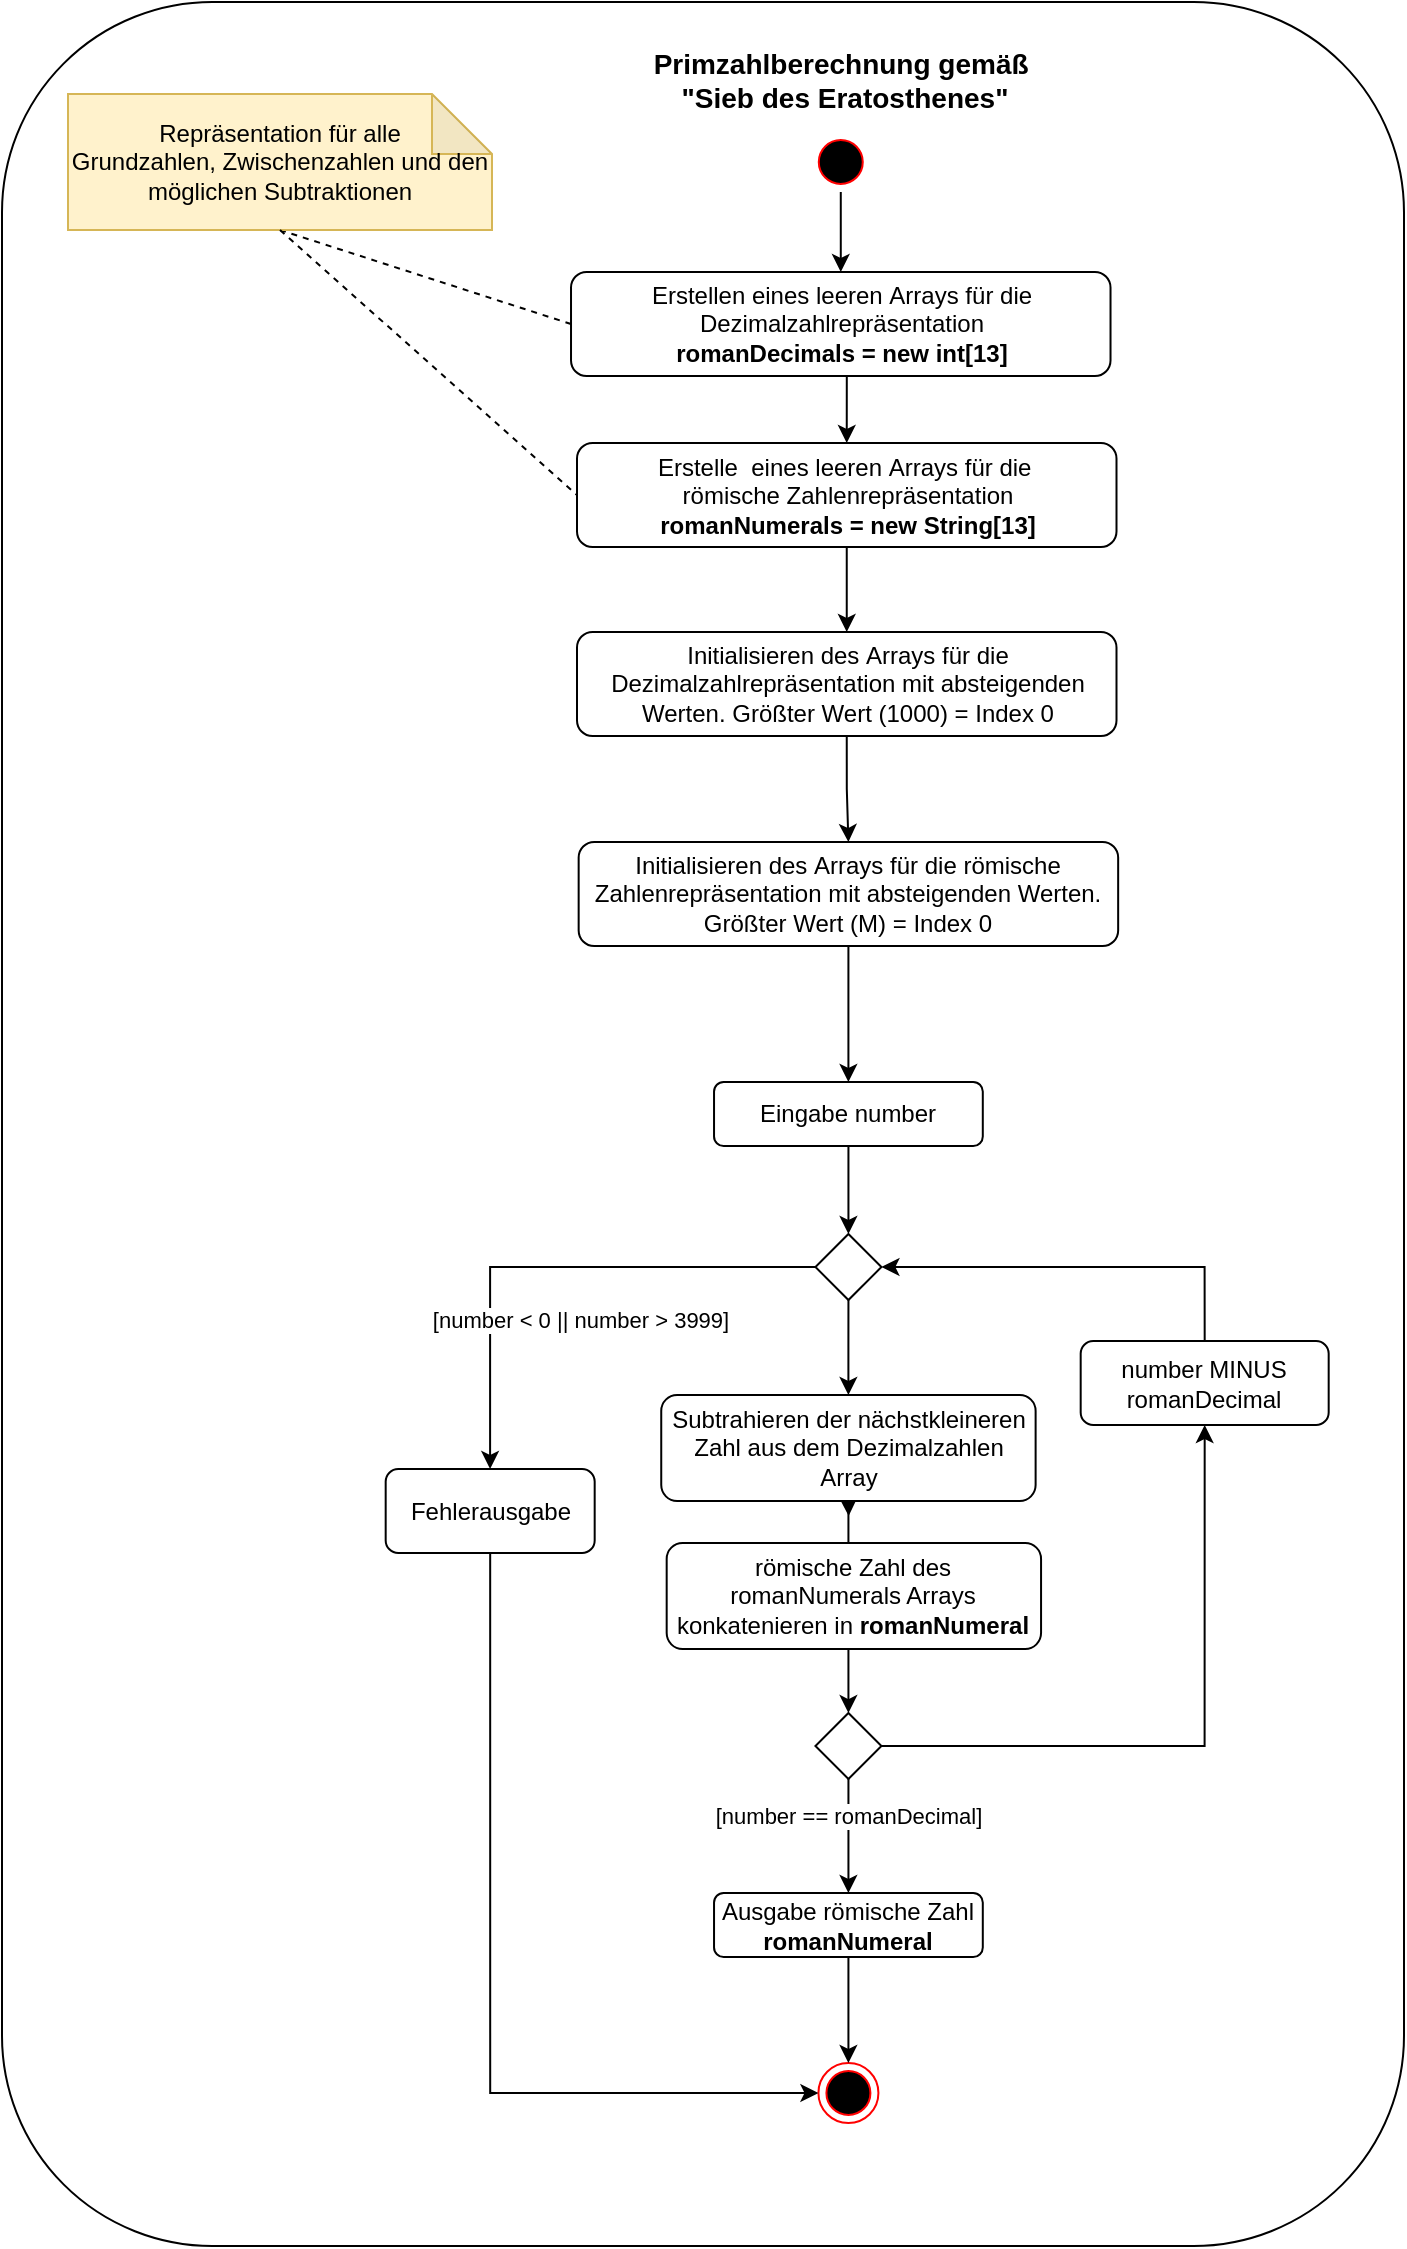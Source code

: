 <mxfile version="24.2.3" type="device">
  <diagram name="Page-1" id="PgNjhU1LjDGuAxVTJysv">
    <mxGraphModel dx="3844" dy="2035" grid="0" gridSize="10" guides="1" tooltips="1" connect="1" arrows="1" fold="1" page="1" pageScale="1" pageWidth="827" pageHeight="1169" math="0" shadow="0">
      <root>
        <mxCell id="0" />
        <mxCell id="1" parent="0" />
        <mxCell id="h4w26RSLPL-8UDytEYK6-7" style="edgeStyle=orthogonalEdgeStyle;rounded=0;orthogonalLoop=1;jettySize=auto;html=1;exitX=0.5;exitY=1;exitDx=0;exitDy=0;" edge="1" parent="1" source="G8UXR2RvoSNgQStM8z7o-1" target="iZ8uWK1BLbyBL1zNR7Qy-2">
          <mxGeometry relative="1" as="geometry" />
        </mxCell>
        <mxCell id="G8UXR2RvoSNgQStM8z7o-1" value="" style="ellipse;html=1;shape=startState;fillColor=#000000;strokeColor=#ff0000;" parent="1" vertex="1">
          <mxGeometry x="-2040.61" y="-1074" width="30" height="30" as="geometry" />
        </mxCell>
        <mxCell id="G8UXR2RvoSNgQStM8z7o-4" value="" style="ellipse;html=1;shape=endState;fillColor=#000000;strokeColor=#ff0000;" parent="1" vertex="1">
          <mxGeometry x="-2036.79" y="-108.5" width="30" height="30" as="geometry" />
        </mxCell>
        <mxCell id="h4w26RSLPL-8UDytEYK6-8" style="edgeStyle=orthogonalEdgeStyle;rounded=0;orthogonalLoop=1;jettySize=auto;html=1;exitX=0.5;exitY=1;exitDx=0;exitDy=0;entryX=0.5;entryY=0;entryDx=0;entryDy=0;" edge="1" parent="1" source="iZ8uWK1BLbyBL1zNR7Qy-2" target="h4w26RSLPL-8UDytEYK6-1">
          <mxGeometry relative="1" as="geometry" />
        </mxCell>
        <mxCell id="iZ8uWK1BLbyBL1zNR7Qy-2" value="&lt;div&gt;Erstellen eines leeren&lt;span style=&quot;background-color: initial;&quot;&gt;&amp;nbsp;Arrays für die Dezimalzahlrepräsentation&lt;/span&gt;&lt;/div&gt;&lt;b&gt;romanDecimals = new int[13]&lt;/b&gt;" style="rounded=1;whiteSpace=wrap;html=1;" parent="1" vertex="1">
          <mxGeometry x="-2160.49" y="-1004" width="269.75" height="52" as="geometry" />
        </mxCell>
        <mxCell id="iZ8uWK1BLbyBL1zNR7Qy-11" value="&lt;b style=&quot;font-size: 14px;&quot;&gt;Primzahlberechnung gemäß&amp;nbsp;&lt;/b&gt;&lt;div style=&quot;font-size: 14px;&quot;&gt;&lt;b style=&quot;font-size: 14px;&quot;&gt;&quot;Sieb des Eratosthenes&quot;&lt;/b&gt;&lt;/div&gt;" style="text;html=1;align=center;verticalAlign=middle;resizable=0;points=[];autosize=1;strokeColor=none;fillColor=none;fontSize=14;" parent="1" vertex="1">
          <mxGeometry x="-2128.62" y="-1123" width="209" height="46" as="geometry" />
        </mxCell>
        <mxCell id="h4w26RSLPL-8UDytEYK6-10" style="edgeStyle=orthogonalEdgeStyle;rounded=0;orthogonalLoop=1;jettySize=auto;html=1;exitX=0.5;exitY=1;exitDx=0;exitDy=0;entryX=0.5;entryY=0;entryDx=0;entryDy=0;" edge="1" parent="1" source="iZ8uWK1BLbyBL1zNR7Qy-37" target="h4w26RSLPL-8UDytEYK6-3">
          <mxGeometry relative="1" as="geometry" />
        </mxCell>
        <mxCell id="iZ8uWK1BLbyBL1zNR7Qy-37" value="&lt;div&gt;Eingabe number&lt;/div&gt;" style="rounded=1;whiteSpace=wrap;html=1;" parent="1" vertex="1">
          <mxGeometry x="-2088.98" y="-599" width="134.38" height="32" as="geometry" />
        </mxCell>
        <mxCell id="h4w26RSLPL-8UDytEYK6-36" style="edgeStyle=orthogonalEdgeStyle;rounded=0;orthogonalLoop=1;jettySize=auto;html=1;exitX=0.5;exitY=1;exitDx=0;exitDy=0;entryX=0.5;entryY=0;entryDx=0;entryDy=0;" edge="1" parent="1" source="h4w26RSLPL-8UDytEYK6-1" target="h4w26RSLPL-8UDytEYK6-34">
          <mxGeometry relative="1" as="geometry" />
        </mxCell>
        <mxCell id="h4w26RSLPL-8UDytEYK6-1" value="&lt;div&gt;Erstelle&amp;nbsp; eines leeren&lt;span style=&quot;background-color: initial;&quot;&gt;&amp;nbsp;Arrays für die&amp;nbsp;&lt;/span&gt;&lt;/div&gt;&lt;div&gt;&lt;span style=&quot;background-color: initial;&quot;&gt;römische Zahlenrepräsentation&lt;/span&gt;&lt;/div&gt;&lt;b&gt;romanNumerals = new String[13]&lt;/b&gt;" style="rounded=1;whiteSpace=wrap;html=1;" vertex="1" parent="1">
          <mxGeometry x="-2157.5" y="-918.5" width="269.75" height="52" as="geometry" />
        </mxCell>
        <mxCell id="h4w26RSLPL-8UDytEYK6-24" style="rounded=0;orthogonalLoop=1;jettySize=auto;html=1;exitX=0.5;exitY=1;exitDx=0;exitDy=0;exitPerimeter=0;entryX=0;entryY=0.5;entryDx=0;entryDy=0;dashed=1;endArrow=none;endFill=0;" edge="1" parent="1" source="h4w26RSLPL-8UDytEYK6-2" target="iZ8uWK1BLbyBL1zNR7Qy-2">
          <mxGeometry relative="1" as="geometry" />
        </mxCell>
        <mxCell id="h4w26RSLPL-8UDytEYK6-2" value="Repräsentation für alle&lt;div&gt;Grundzahlen, Zwischenzahlen und den möglichen Subtraktionen&lt;/div&gt;" style="shape=note;whiteSpace=wrap;html=1;backgroundOutline=1;darkOpacity=0.05;fillColor=#fff2cc;strokeColor=#d6b656;" vertex="1" parent="1">
          <mxGeometry x="-2412" y="-1093" width="212" height="68" as="geometry" />
        </mxCell>
        <mxCell id="h4w26RSLPL-8UDytEYK6-13" style="edgeStyle=orthogonalEdgeStyle;rounded=0;orthogonalLoop=1;jettySize=auto;html=1;exitX=0.5;exitY=1;exitDx=0;exitDy=0;" edge="1" parent="1" source="h4w26RSLPL-8UDytEYK6-12">
          <mxGeometry relative="1" as="geometry">
            <mxPoint x="-2021.66" y="-382" as="targetPoint" />
          </mxGeometry>
        </mxCell>
        <mxCell id="h4w26RSLPL-8UDytEYK6-27" style="edgeStyle=orthogonalEdgeStyle;rounded=0;orthogonalLoop=1;jettySize=auto;html=1;exitX=0;exitY=0.5;exitDx=0;exitDy=0;" edge="1" parent="1" source="h4w26RSLPL-8UDytEYK6-3" target="h4w26RSLPL-8UDytEYK6-26">
          <mxGeometry relative="1" as="geometry" />
        </mxCell>
        <mxCell id="h4w26RSLPL-8UDytEYK6-28" value="&lt;span style=&quot;color: rgba(0, 0, 0, 0); font-family: monospace; font-size: 0px; text-align: start; background-color: rgb(251, 251, 251);&quot;&gt;%3CmxGraphModel%3E%3Croot%3E%3CmxCell%20id%3D%220%22%2F%3E%3CmxCell%20id%3D%221%22%20parent%3D%220%22%2F%3E%3CmxCell%20id%3D%222%22%20value%3D%22%26lt%3Bdiv%26gt%3Bnumber%20MINUS%20romanDecimal%26lt%3B%2Fdiv%26gt%3B%22%20style%3D%22rounded%3D1%3BwhiteSpace%3Dwrap%3Bhtml%3D1%3B%22%20vertex%3D%221%22%20parent%3D%221%22%3E%3CmxGeometry%20x%3D%22-1877%22%20y%3D%22-337%22%20width%3D%22124%22%20height%3D%2242%22%20as%3D%22geometry%22%2F%3E%3C%2FmxCell%3E%3C%2Froot%3E%3C%2FmxGraphModel%3&lt;/span&gt;" style="edgeLabel;html=1;align=center;verticalAlign=middle;resizable=0;points=[];" vertex="1" connectable="0" parent="h4w26RSLPL-8UDytEYK6-27">
          <mxGeometry x="0.467" y="3" relative="1" as="geometry">
            <mxPoint as="offset" />
          </mxGeometry>
        </mxCell>
        <mxCell id="h4w26RSLPL-8UDytEYK6-29" value="[number &amp;lt; 0 || number &amp;gt; 3999]" style="edgeLabel;html=1;align=center;verticalAlign=middle;resizable=0;points=[];" vertex="1" connectable="0" parent="h4w26RSLPL-8UDytEYK6-27">
          <mxGeometry x="0.454" y="-4" relative="1" as="geometry">
            <mxPoint x="49" y="-3" as="offset" />
          </mxGeometry>
        </mxCell>
        <mxCell id="h4w26RSLPL-8UDytEYK6-3" value="" style="rhombus;whiteSpace=wrap;html=1;" vertex="1" parent="1">
          <mxGeometry x="-2038.28" y="-523" width="33" height="33" as="geometry" />
        </mxCell>
        <mxCell id="h4w26RSLPL-8UDytEYK6-31" style="edgeStyle=orthogonalEdgeStyle;rounded=0;orthogonalLoop=1;jettySize=auto;html=1;exitX=0.5;exitY=1;exitDx=0;exitDy=0;entryX=0.5;entryY=0;entryDx=0;entryDy=0;" edge="1" parent="1" source="h4w26RSLPL-8UDytEYK6-6" target="G8UXR2RvoSNgQStM8z7o-4">
          <mxGeometry relative="1" as="geometry" />
        </mxCell>
        <mxCell id="h4w26RSLPL-8UDytEYK6-6" value="&lt;div&gt;Ausgabe römische Zahl&lt;/div&gt;&lt;div&gt;&lt;b&gt;romanNumeral&lt;/b&gt;&lt;/div&gt;" style="rounded=1;whiteSpace=wrap;html=1;" vertex="1" parent="1">
          <mxGeometry x="-2088.98" y="-193.5" width="134.38" height="32" as="geometry" />
        </mxCell>
        <mxCell id="h4w26RSLPL-8UDytEYK6-16" style="edgeStyle=orthogonalEdgeStyle;rounded=0;orthogonalLoop=1;jettySize=auto;html=1;exitX=1;exitY=0.5;exitDx=0;exitDy=0;entryX=0.5;entryY=1;entryDx=0;entryDy=0;" edge="1" parent="1" source="h4w26RSLPL-8UDytEYK6-18" target="h4w26RSLPL-8UDytEYK6-15">
          <mxGeometry relative="1" as="geometry" />
        </mxCell>
        <mxCell id="h4w26RSLPL-8UDytEYK6-19" style="edgeStyle=orthogonalEdgeStyle;rounded=0;orthogonalLoop=1;jettySize=auto;html=1;exitX=0.5;exitY=1;exitDx=0;exitDy=0;" edge="1" parent="1" source="h4w26RSLPL-8UDytEYK6-12" target="h4w26RSLPL-8UDytEYK6-18">
          <mxGeometry relative="1" as="geometry" />
        </mxCell>
        <mxCell id="h4w26RSLPL-8UDytEYK6-17" style="edgeStyle=orthogonalEdgeStyle;rounded=0;orthogonalLoop=1;jettySize=auto;html=1;exitX=0.5;exitY=0;exitDx=0;exitDy=0;entryX=1;entryY=0.5;entryDx=0;entryDy=0;" edge="1" parent="1" source="h4w26RSLPL-8UDytEYK6-15" target="h4w26RSLPL-8UDytEYK6-3">
          <mxGeometry relative="1" as="geometry" />
        </mxCell>
        <mxCell id="h4w26RSLPL-8UDytEYK6-15" value="&lt;div&gt;number MINUS romanDecimal&lt;/div&gt;" style="rounded=1;whiteSpace=wrap;html=1;" vertex="1" parent="1">
          <mxGeometry x="-1905.66" y="-469.5" width="124" height="42" as="geometry" />
        </mxCell>
        <mxCell id="h4w26RSLPL-8UDytEYK6-20" style="edgeStyle=orthogonalEdgeStyle;rounded=0;orthogonalLoop=1;jettySize=auto;html=1;exitX=0.5;exitY=1;exitDx=0;exitDy=0;entryX=0.5;entryY=0;entryDx=0;entryDy=0;" edge="1" parent="1" source="h4w26RSLPL-8UDytEYK6-18" target="h4w26RSLPL-8UDytEYK6-6">
          <mxGeometry relative="1" as="geometry" />
        </mxCell>
        <mxCell id="h4w26RSLPL-8UDytEYK6-21" value="[number == romanDecimal]" style="edgeLabel;html=1;align=center;verticalAlign=middle;resizable=0;points=[];" vertex="1" connectable="0" parent="h4w26RSLPL-8UDytEYK6-20">
          <mxGeometry x="-0.571" y="1" relative="1" as="geometry">
            <mxPoint x="-1" y="6" as="offset" />
          </mxGeometry>
        </mxCell>
        <mxCell id="h4w26RSLPL-8UDytEYK6-18" value="" style="rhombus;whiteSpace=wrap;html=1;" vertex="1" parent="1">
          <mxGeometry x="-2038.28" y="-283.5" width="33" height="33" as="geometry" />
        </mxCell>
        <mxCell id="h4w26RSLPL-8UDytEYK6-25" style="rounded=0;orthogonalLoop=1;jettySize=auto;html=1;exitX=0.5;exitY=1;exitDx=0;exitDy=0;exitPerimeter=0;dashed=1;endArrow=none;endFill=0;entryX=0;entryY=0.5;entryDx=0;entryDy=0;" edge="1" parent="1" source="h4w26RSLPL-8UDytEYK6-2" target="h4w26RSLPL-8UDytEYK6-1">
          <mxGeometry relative="1" as="geometry">
            <mxPoint x="-2320" y="-920" as="sourcePoint" />
            <mxPoint x="-2148" y="-869" as="targetPoint" />
          </mxGeometry>
        </mxCell>
        <mxCell id="h4w26RSLPL-8UDytEYK6-30" style="edgeStyle=orthogonalEdgeStyle;rounded=0;orthogonalLoop=1;jettySize=auto;html=1;exitX=0.5;exitY=1;exitDx=0;exitDy=0;entryX=0;entryY=0.5;entryDx=0;entryDy=0;" edge="1" parent="1" source="h4w26RSLPL-8UDytEYK6-26" target="G8UXR2RvoSNgQStM8z7o-4">
          <mxGeometry relative="1" as="geometry" />
        </mxCell>
        <mxCell id="h4w26RSLPL-8UDytEYK6-26" value="Fehlerausgabe" style="rounded=1;whiteSpace=wrap;html=1;" vertex="1" parent="1">
          <mxGeometry x="-2253.16" y="-405.5" width="104.5" height="42" as="geometry" />
        </mxCell>
        <mxCell id="h4w26RSLPL-8UDytEYK6-32" value="" style="edgeStyle=orthogonalEdgeStyle;rounded=0;orthogonalLoop=1;jettySize=auto;html=1;exitX=0.5;exitY=1;exitDx=0;exitDy=0;" edge="1" parent="1" source="h4w26RSLPL-8UDytEYK6-3" target="h4w26RSLPL-8UDytEYK6-12">
          <mxGeometry relative="1" as="geometry">
            <mxPoint x="-2021.66" y="-382" as="targetPoint" />
            <mxPoint x="-2021.66" y="-489.5" as="sourcePoint" />
          </mxGeometry>
        </mxCell>
        <mxCell id="h4w26RSLPL-8UDytEYK6-12" value="&lt;div&gt;Subtrahieren der nächstkleineren Zahl aus dem Dezimalzahlen Array&lt;/div&gt;" style="rounded=1;whiteSpace=wrap;html=1;" vertex="1" parent="1">
          <mxGeometry x="-2115.38" y="-442.5" width="187.19" height="53" as="geometry" />
        </mxCell>
        <mxCell id="h4w26RSLPL-8UDytEYK6-33" value="&lt;div&gt;römische Zahl des romanNumerals Arrays konkatenieren in &lt;b&gt;romanNumeral&lt;/b&gt;&lt;/div&gt;" style="rounded=1;whiteSpace=wrap;html=1;" vertex="1" parent="1">
          <mxGeometry x="-2112.66" y="-368.5" width="187.19" height="53" as="geometry" />
        </mxCell>
        <mxCell id="h4w26RSLPL-8UDytEYK6-37" style="edgeStyle=orthogonalEdgeStyle;rounded=0;orthogonalLoop=1;jettySize=auto;html=1;exitX=0.5;exitY=1;exitDx=0;exitDy=0;entryX=0.5;entryY=0;entryDx=0;entryDy=0;" edge="1" parent="1" source="h4w26RSLPL-8UDytEYK6-34" target="h4w26RSLPL-8UDytEYK6-35">
          <mxGeometry relative="1" as="geometry" />
        </mxCell>
        <mxCell id="h4w26RSLPL-8UDytEYK6-34" value="&lt;div&gt;Initialisieren des&lt;span style=&quot;background-color: initial;&quot;&gt;&amp;nbsp;Arrays für die Dezimalzahlrepräsentation mit absteigenden Werten. Größter Wert (1000) = Index 0&lt;/span&gt;&lt;/div&gt;" style="rounded=1;whiteSpace=wrap;html=1;" vertex="1" parent="1">
          <mxGeometry x="-2157.5" y="-824" width="269.75" height="52" as="geometry" />
        </mxCell>
        <mxCell id="h4w26RSLPL-8UDytEYK6-38" style="edgeStyle=orthogonalEdgeStyle;rounded=0;orthogonalLoop=1;jettySize=auto;html=1;exitX=0.5;exitY=1;exitDx=0;exitDy=0;" edge="1" parent="1" source="h4w26RSLPL-8UDytEYK6-35" target="iZ8uWK1BLbyBL1zNR7Qy-37">
          <mxGeometry relative="1" as="geometry" />
        </mxCell>
        <mxCell id="h4w26RSLPL-8UDytEYK6-35" value="&lt;div&gt;Initialisieren des&lt;span style=&quot;background-color: initial;&quot;&gt;&amp;nbsp;Arrays für die römische Zahlenrepräsentation mit absteigenden Werten. Größter Wert (M) = Index 0&lt;/span&gt;&lt;/div&gt;" style="rounded=1;whiteSpace=wrap;html=1;" vertex="1" parent="1">
          <mxGeometry x="-2156.67" y="-719" width="269.75" height="52" as="geometry" />
        </mxCell>
        <mxCell id="h4w26RSLPL-8UDytEYK6-39" value="" style="rounded=1;whiteSpace=wrap;html=1;fillColor=none;" vertex="1" parent="1">
          <mxGeometry x="-2445" y="-1139" width="701" height="1122" as="geometry" />
        </mxCell>
      </root>
    </mxGraphModel>
  </diagram>
</mxfile>
